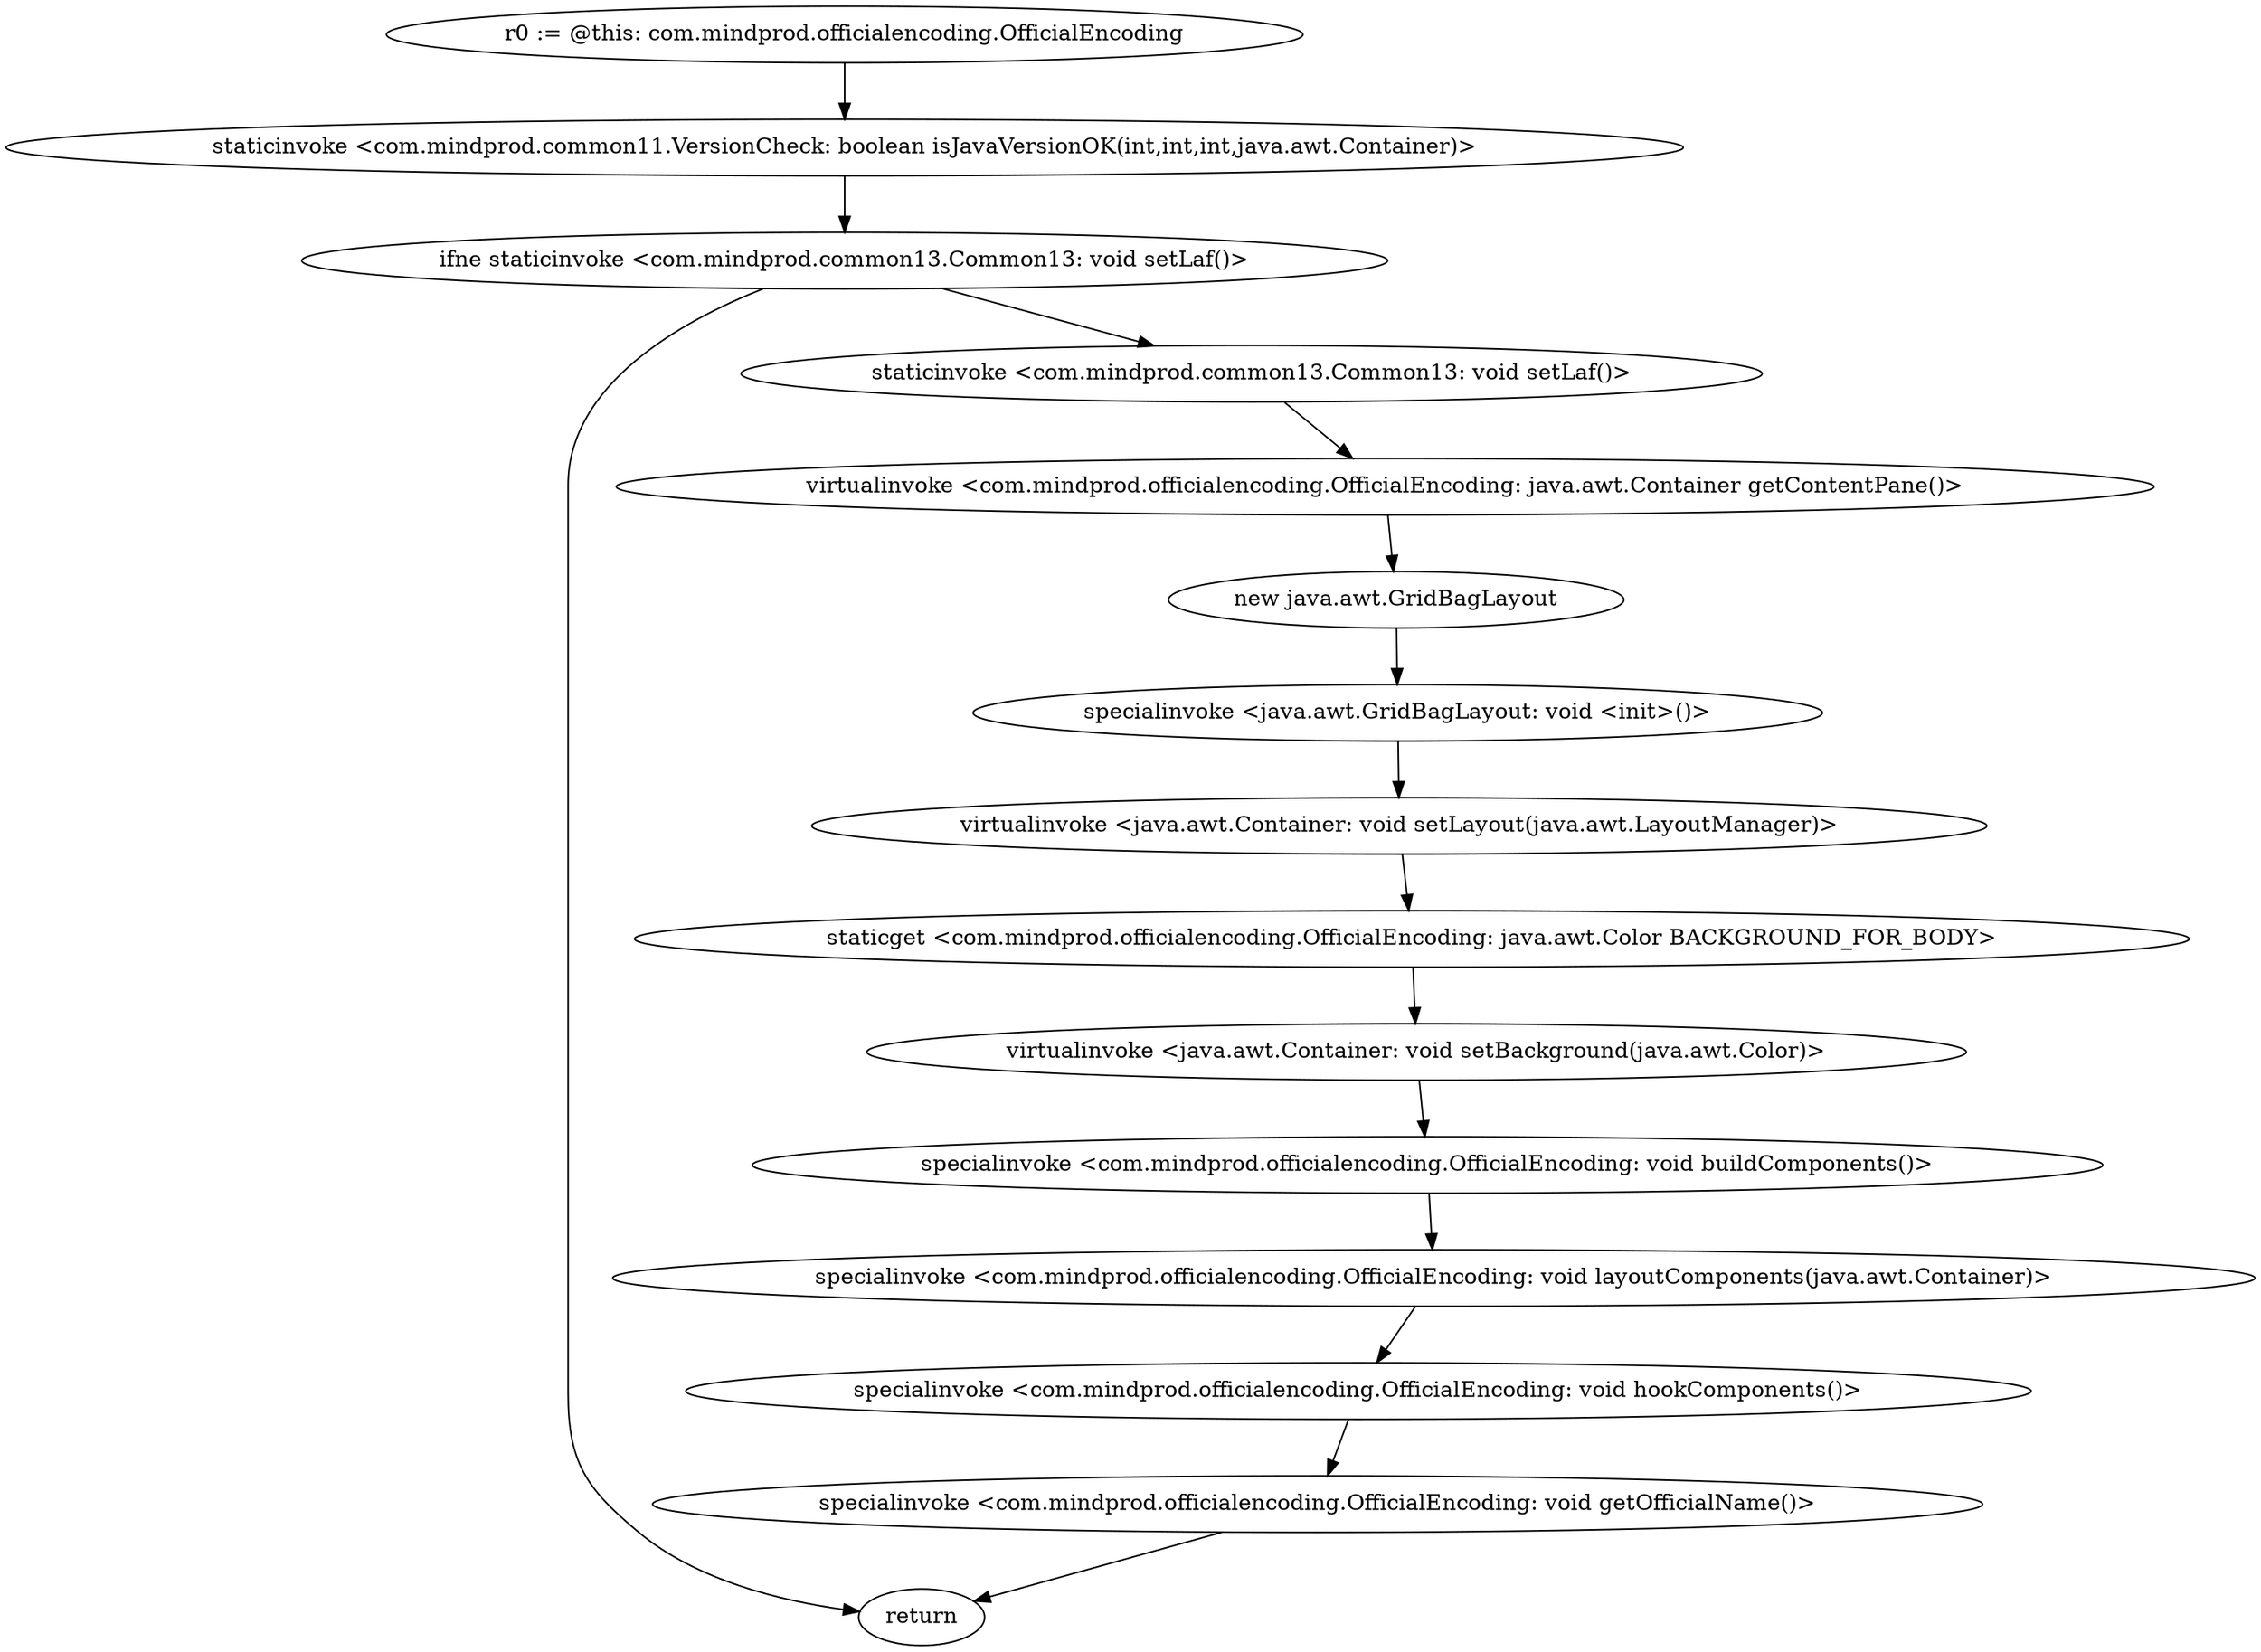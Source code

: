 digraph "" {
"r0 := @this: com.mindprod.officialencoding.OfficialEncoding"->"staticinvoke <com.mindprod.common11.VersionCheck: boolean isJavaVersionOK(int,int,int,java.awt.Container)>";
 "staticinvoke <com.mindprod.common11.VersionCheck: boolean isJavaVersionOK(int,int,int,java.awt.Container)>"->"ifne staticinvoke <com.mindprod.common13.Common13: void setLaf()>";
 "ifne staticinvoke <com.mindprod.common13.Common13: void setLaf()>"->"return";
 "ifne staticinvoke <com.mindprod.common13.Common13: void setLaf()>"->"staticinvoke <com.mindprod.common13.Common13: void setLaf()>";
 "staticinvoke <com.mindprod.common13.Common13: void setLaf()>"->"virtualinvoke <com.mindprod.officialencoding.OfficialEncoding: java.awt.Container getContentPane()>";
 "virtualinvoke <com.mindprod.officialencoding.OfficialEncoding: java.awt.Container getContentPane()>"->"new java.awt.GridBagLayout";
 "new java.awt.GridBagLayout"->"specialinvoke <java.awt.GridBagLayout: void <init>()>";
 "specialinvoke <java.awt.GridBagLayout: void <init>()>"->"virtualinvoke <java.awt.Container: void setLayout(java.awt.LayoutManager)>";
 "virtualinvoke <java.awt.Container: void setLayout(java.awt.LayoutManager)>"->"staticget <com.mindprod.officialencoding.OfficialEncoding: java.awt.Color BACKGROUND_FOR_BODY>";
 "staticget <com.mindprod.officialencoding.OfficialEncoding: java.awt.Color BACKGROUND_FOR_BODY>"->"virtualinvoke <java.awt.Container: void setBackground(java.awt.Color)>";
 "virtualinvoke <java.awt.Container: void setBackground(java.awt.Color)>"->"specialinvoke <com.mindprod.officialencoding.OfficialEncoding: void buildComponents()>";
 "specialinvoke <com.mindprod.officialencoding.OfficialEncoding: void buildComponents()>"->"specialinvoke <com.mindprod.officialencoding.OfficialEncoding: void layoutComponents(java.awt.Container)>";
 "specialinvoke <com.mindprod.officialencoding.OfficialEncoding: void layoutComponents(java.awt.Container)>"->"specialinvoke <com.mindprod.officialencoding.OfficialEncoding: void hookComponents()>";
 "specialinvoke <com.mindprod.officialencoding.OfficialEncoding: void hookComponents()>"->"specialinvoke <com.mindprod.officialencoding.OfficialEncoding: void getOfficialName()>";
 "specialinvoke <com.mindprod.officialencoding.OfficialEncoding: void getOfficialName()>"->"return";
}
